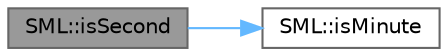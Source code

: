 digraph "SML::isSecond"
{
 // LATEX_PDF_SIZE
  bgcolor="transparent";
  edge [fontname=Helvetica,fontsize=10,labelfontname=Helvetica,labelfontsize=10];
  node [fontname=Helvetica,fontsize=10,shape=box,height=0.2,width=0.4];
  rankdir="LR";
  Node1 [id="Node000001",label="SML::isSecond",height=0.2,width=0.4,color="gray40", fillcolor="grey60", style="filled", fontcolor="black",tooltip="Validate input value as second."];
  Node1 -> Node2 [id="edge1_Node000001_Node000002",color="steelblue1",style="solid",tooltip=" "];
  Node2 [id="Node000002",label="SML::isMinute",height=0.2,width=0.4,color="grey40", fillcolor="white", style="filled",URL="$group___s_m_l.html#gac3a2924d3389ef959c6fbe92b0a64e02",tooltip="Validate input value as minute."];
}
